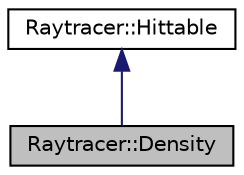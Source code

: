 digraph "Raytracer::Density"
{
 // LATEX_PDF_SIZE
  edge [fontname="Helvetica",fontsize="10",labelfontname="Helvetica",labelfontsize="10"];
  node [fontname="Helvetica",fontsize="10",shape=record];
  Node1 [label="Raytracer::Density",height=0.2,width=0.4,color="black", fillcolor="grey75", style="filled", fontcolor="black",tooltip="A class that represents a density in the raytracer."];
  Node2 -> Node1 [dir="back",color="midnightblue",fontsize="10",style="solid",fontname="Helvetica"];
  Node2 [label="Raytracer::Hittable",height=0.2,width=0.4,color="black", fillcolor="white", style="filled",URL="$classRaytracer_1_1Hittable.html",tooltip=" "];
}
